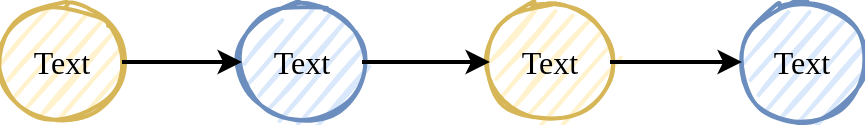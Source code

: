 <mxfile version="24.7.8">
  <diagram name="Page-1" id="Uol1KmhfP0M9ewovPNac">
    <mxGraphModel dx="1050" dy="522" grid="1" gridSize="10" guides="1" tooltips="1" connect="1" arrows="1" fold="1" page="1" pageScale="1" pageWidth="827" pageHeight="1169" math="0" shadow="0">
      <root>
        <mxCell id="0" />
        <mxCell id="1" parent="0" />
        <mxCell id="D_Iyu_lApaUP51BwkMID-1" value="Text" style="ellipse;whiteSpace=wrap;html=1;strokeWidth=2;fillWeight=2;hachureGap=8;fillColor=#fff2cc;fillStyle=dots;sketch=1;strokeColor=#d6b656;fontFamily=Comic Sans MS;fontSize=16;" vertex="1" parent="1">
          <mxGeometry x="170" y="200" width="60" height="60" as="geometry" />
        </mxCell>
        <mxCell id="D_Iyu_lApaUP51BwkMID-2" value="Text" style="ellipse;whiteSpace=wrap;html=1;strokeWidth=2;fillWeight=2;hachureGap=8;fillColor=#dae8fc;fillStyle=dots;sketch=1;strokeColor=#6c8ebf;fontFamily=Comic Sans MS;fontSize=16;" vertex="1" parent="1">
          <mxGeometry x="290" y="200" width="60" height="60" as="geometry" />
        </mxCell>
        <mxCell id="D_Iyu_lApaUP51BwkMID-3" value="Text" style="ellipse;whiteSpace=wrap;html=1;strokeWidth=2;fillWeight=2;hachureGap=8;fillColor=#fff2cc;fillStyle=dots;sketch=1;strokeColor=#d6b656;fontFamily=Comic Sans MS;fontSize=16;" vertex="1" parent="1">
          <mxGeometry x="414" y="200" width="60" height="60" as="geometry" />
        </mxCell>
        <mxCell id="D_Iyu_lApaUP51BwkMID-4" value="Text" style="ellipse;whiteSpace=wrap;html=1;strokeWidth=2;fillWeight=2;hachureGap=8;fillColor=#dae8fc;fillStyle=dots;sketch=1;strokeColor=#6c8ebf;fontFamily=Comic Sans MS;fontSize=16;" vertex="1" parent="1">
          <mxGeometry x="540" y="200" width="60" height="60" as="geometry" />
        </mxCell>
        <mxCell id="D_Iyu_lApaUP51BwkMID-5" value="" style="endArrow=classic;html=1;rounded=0;strokeWidth=2;exitX=1;exitY=0.5;exitDx=0;exitDy=0;entryX=0;entryY=0.5;entryDx=0;entryDy=0;" edge="1" parent="1" source="D_Iyu_lApaUP51BwkMID-1" target="D_Iyu_lApaUP51BwkMID-2">
          <mxGeometry width="50" height="50" relative="1" as="geometry">
            <mxPoint x="390" y="300" as="sourcePoint" />
            <mxPoint x="440" y="250" as="targetPoint" />
          </mxGeometry>
        </mxCell>
        <mxCell id="D_Iyu_lApaUP51BwkMID-6" value="" style="endArrow=classic;html=1;rounded=0;strokeWidth=2;exitX=1;exitY=0.5;exitDx=0;exitDy=0;entryX=0;entryY=0.5;entryDx=0;entryDy=0;" edge="1" parent="1" source="D_Iyu_lApaUP51BwkMID-2" target="D_Iyu_lApaUP51BwkMID-3">
          <mxGeometry width="50" height="50" relative="1" as="geometry">
            <mxPoint x="240" y="240" as="sourcePoint" />
            <mxPoint x="300" y="240" as="targetPoint" />
          </mxGeometry>
        </mxCell>
        <mxCell id="D_Iyu_lApaUP51BwkMID-7" value="" style="endArrow=classic;html=1;rounded=0;strokeWidth=2;exitX=1;exitY=0.5;exitDx=0;exitDy=0;entryX=0;entryY=0.5;entryDx=0;entryDy=0;" edge="1" parent="1" source="D_Iyu_lApaUP51BwkMID-3" target="D_Iyu_lApaUP51BwkMID-4">
          <mxGeometry width="50" height="50" relative="1" as="geometry">
            <mxPoint x="250" y="250" as="sourcePoint" />
            <mxPoint x="310" y="250" as="targetPoint" />
          </mxGeometry>
        </mxCell>
      </root>
    </mxGraphModel>
  </diagram>
</mxfile>

